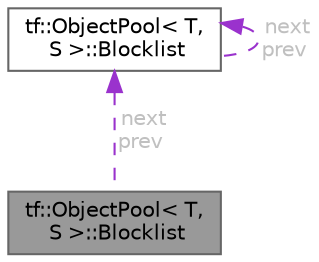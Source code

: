 digraph "tf::ObjectPool&lt; T, S &gt;::Blocklist"
{
 // LATEX_PDF_SIZE
  bgcolor="transparent";
  edge [fontname=Helvetica,fontsize=10,labelfontname=Helvetica,labelfontsize=10];
  node [fontname=Helvetica,fontsize=10,shape=box,height=0.2,width=0.4];
  Node1 [id="Node000001",label="tf::ObjectPool\< T,\l S \>::Blocklist",height=0.2,width=0.4,color="gray40", fillcolor="grey60", style="filled", fontcolor="black",tooltip=" "];
  Node2 -> Node1 [id="edge3_Node000001_Node000002",dir="back",color="darkorchid3",style="dashed",tooltip=" ",label=" next\nprev",fontcolor="grey" ];
  Node2 [id="Node000002",label="tf::ObjectPool\< T,\l S \>::Blocklist",height=0.2,width=0.4,color="gray40", fillcolor="white", style="filled",URL="$structtf_1_1_object_pool_1_1_blocklist.html",tooltip=" "];
  Node2 -> Node2 [id="edge4_Node000002_Node000002",dir="back",color="darkorchid3",style="dashed",tooltip=" ",label=" next\nprev",fontcolor="grey" ];
}
